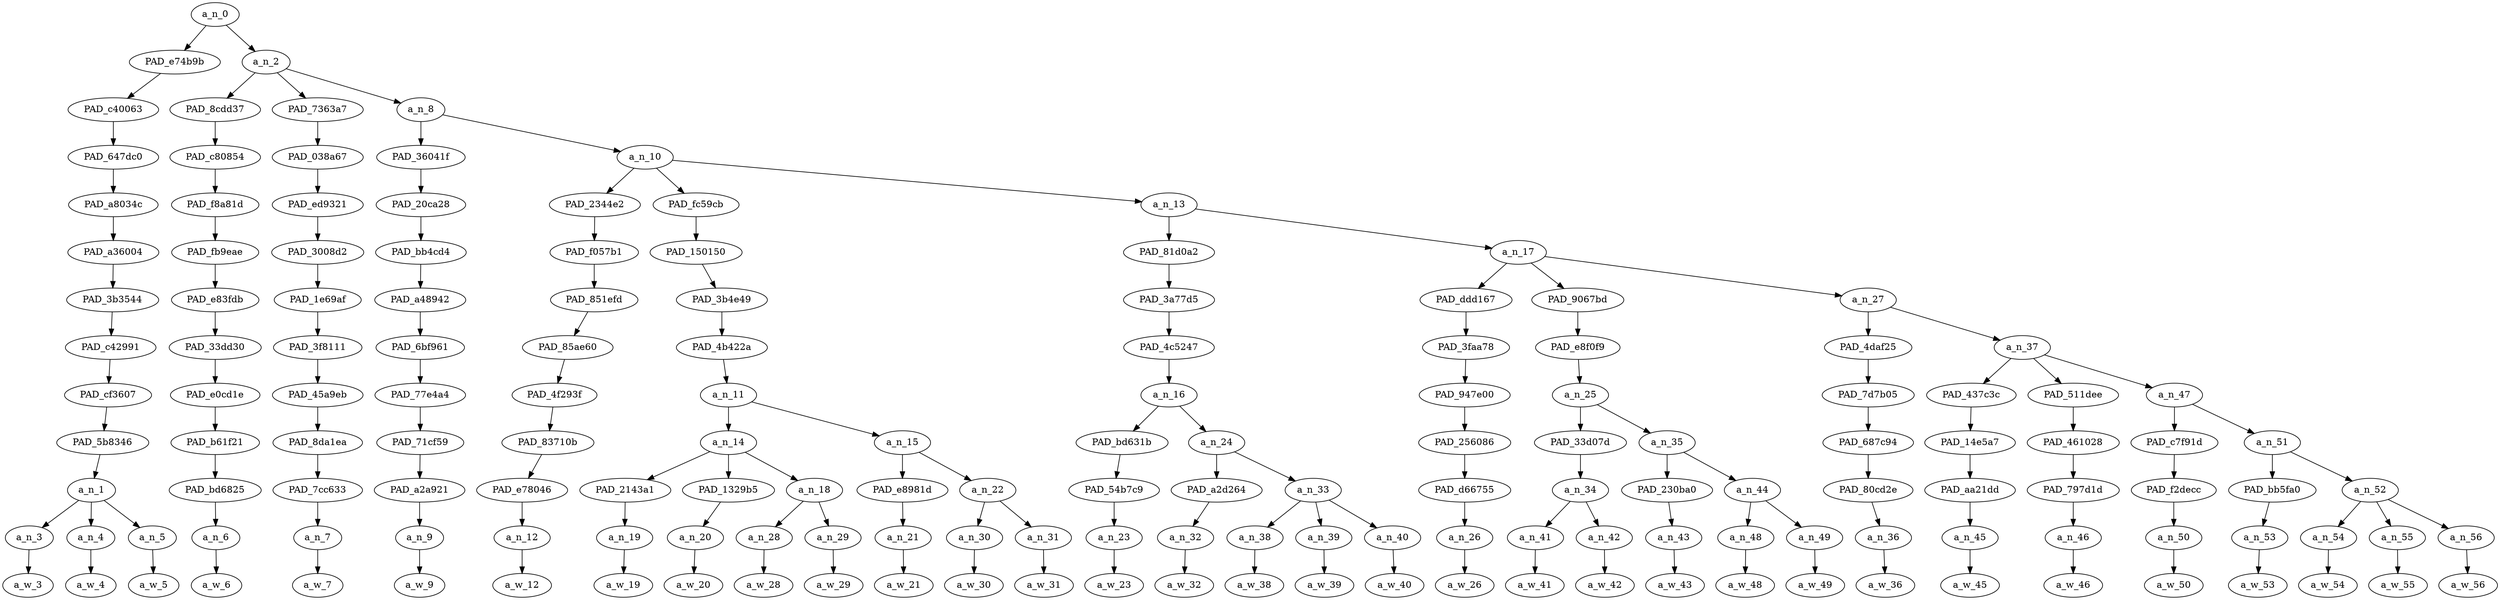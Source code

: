 strict digraph "" {
	a_n_0	[div_dir=-1,
		index=0,
		level=12,
		pos="3.2390046296296298,12!",
		text_span="[0, 1, 2, 3, 4, 5, 6, 7, 8, 9, 10, 11, 12, 13, 14, 15, 16, 17, 18, 19, 20, 21, 22, 23, 24, 25, 26, 27, 28, 29, 30, 31, 32]",
		value=1.00000000];
	PAD_e74b9b	[div_dir=1,
		index=0,
		level=11,
		pos="1.0,11!",
		text_span="[0, 1, 2]",
		value=0.19432736];
	a_n_0 -> PAD_e74b9b;
	a_n_2	[div_dir=-1,
		index=1,
		level=11,
		pos="5.4780092592592595,11!",
		text_span="[3, 4, 5, 6, 7, 8, 9, 10, 11, 12, 13, 14, 15, 16, 17, 18, 19, 20, 21, 22, 23, 24, 25, 26, 27, 28, 29, 30, 31, 32]",
		value=0.80566181];
	a_n_0 -> a_n_2;
	PAD_c40063	[div_dir=1,
		index=0,
		level=10,
		pos="1.0,10!",
		text_span="[0, 1, 2]",
		value=0.19432736];
	PAD_e74b9b -> PAD_c40063;
	PAD_647dc0	[div_dir=1,
		index=0,
		level=9,
		pos="1.0,9!",
		text_span="[0, 1, 2]",
		value=0.19432736];
	PAD_c40063 -> PAD_647dc0;
	PAD_a8034c	[div_dir=1,
		index=0,
		level=8,
		pos="1.0,8!",
		text_span="[0, 1, 2]",
		value=0.19432736];
	PAD_647dc0 -> PAD_a8034c;
	PAD_a36004	[div_dir=1,
		index=0,
		level=7,
		pos="1.0,7!",
		text_span="[0, 1, 2]",
		value=0.19432736];
	PAD_a8034c -> PAD_a36004;
	PAD_3b3544	[div_dir=1,
		index=0,
		level=6,
		pos="1.0,6!",
		text_span="[0, 1, 2]",
		value=0.19432736];
	PAD_a36004 -> PAD_3b3544;
	PAD_c42991	[div_dir=1,
		index=0,
		level=5,
		pos="1.0,5!",
		text_span="[0, 1, 2]",
		value=0.19432736];
	PAD_3b3544 -> PAD_c42991;
	PAD_cf3607	[div_dir=1,
		index=0,
		level=4,
		pos="1.0,4!",
		text_span="[0, 1, 2]",
		value=0.19432736];
	PAD_c42991 -> PAD_cf3607;
	PAD_5b8346	[div_dir=1,
		index=0,
		level=3,
		pos="1.0,3!",
		text_span="[0, 1, 2]",
		value=0.19432736];
	PAD_cf3607 -> PAD_5b8346;
	a_n_1	[div_dir=1,
		index=0,
		level=2,
		pos="1.0,2!",
		text_span="[0, 1, 2]",
		value=0.19432736];
	PAD_5b8346 -> a_n_1;
	a_n_3	[div_dir=1,
		index=0,
		level=1,
		pos="0.0,1!",
		text_span="[0]",
		value=0.05077953];
	a_n_1 -> a_n_3;
	a_n_4	[div_dir=1,
		index=1,
		level=1,
		pos="1.0,1!",
		text_span="[1]",
		value=0.07066493];
	a_n_1 -> a_n_4;
	a_n_5	[div_dir=-1,
		index=2,
		level=1,
		pos="2.0,1!",
		text_span="[2]",
		value=0.07274174];
	a_n_1 -> a_n_5;
	a_w_3	[div_dir=0,
		index=0,
		level=0,
		pos="0,0!",
		text_span="[0]",
		value="<user>"];
	a_n_3 -> a_w_3;
	a_w_4	[div_dir=0,
		index=1,
		level=0,
		pos="1,0!",
		text_span="[1]",
		value="<user>1"];
	a_n_4 -> a_w_4;
	a_w_5	[div_dir=0,
		index=2,
		level=0,
		pos="2,0!",
		text_span="[2]",
		value=asians];
	a_n_5 -> a_w_5;
	PAD_8cdd37	[div_dir=-1,
		index=1,
		level=10,
		pos="3.0,10!",
		text_span="[3]",
		value=0.01693461];
	a_n_2 -> PAD_8cdd37;
	PAD_7363a7	[div_dir=1,
		index=2,
		level=10,
		pos="4.0,10!",
		text_span="[4]",
		value=0.01581052];
	a_n_2 -> PAD_7363a7;
	a_n_8	[div_dir=-1,
		index=3,
		level=10,
		pos="9.434027777777779,10!",
		text_span="[5, 6, 7, 8, 9, 10, 11, 12, 13, 14, 15, 16, 17, 18, 19, 20, 21, 22, 23, 24, 25, 26, 27, 28, 29, 30, 31, 32]",
		value=0.77286970];
	a_n_2 -> a_n_8;
	PAD_c80854	[div_dir=-1,
		index=1,
		level=9,
		pos="3.0,9!",
		text_span="[3]",
		value=0.01693461];
	PAD_8cdd37 -> PAD_c80854;
	PAD_f8a81d	[div_dir=-1,
		index=1,
		level=8,
		pos="3.0,8!",
		text_span="[3]",
		value=0.01693461];
	PAD_c80854 -> PAD_f8a81d;
	PAD_fb9eae	[div_dir=-1,
		index=1,
		level=7,
		pos="3.0,7!",
		text_span="[3]",
		value=0.01693461];
	PAD_f8a81d -> PAD_fb9eae;
	PAD_e83fdb	[div_dir=-1,
		index=1,
		level=6,
		pos="3.0,6!",
		text_span="[3]",
		value=0.01693461];
	PAD_fb9eae -> PAD_e83fdb;
	PAD_33dd30	[div_dir=-1,
		index=1,
		level=5,
		pos="3.0,5!",
		text_span="[3]",
		value=0.01693461];
	PAD_e83fdb -> PAD_33dd30;
	PAD_e0cd1e	[div_dir=-1,
		index=1,
		level=4,
		pos="3.0,4!",
		text_span="[3]",
		value=0.01693461];
	PAD_33dd30 -> PAD_e0cd1e;
	PAD_b61f21	[div_dir=-1,
		index=1,
		level=3,
		pos="3.0,3!",
		text_span="[3]",
		value=0.01693461];
	PAD_e0cd1e -> PAD_b61f21;
	PAD_bd6825	[div_dir=-1,
		index=1,
		level=2,
		pos="3.0,2!",
		text_span="[3]",
		value=0.01693461];
	PAD_b61f21 -> PAD_bd6825;
	a_n_6	[div_dir=-1,
		index=3,
		level=1,
		pos="3.0,1!",
		text_span="[3]",
		value=0.01693461];
	PAD_bd6825 -> a_n_6;
	a_w_6	[div_dir=0,
		index=3,
		level=0,
		pos="3,0!",
		text_span="[3]",
		value=have];
	a_n_6 -> a_w_6;
	PAD_038a67	[div_dir=1,
		index=2,
		level=9,
		pos="4.0,9!",
		text_span="[4]",
		value=0.01581052];
	PAD_7363a7 -> PAD_038a67;
	PAD_ed9321	[div_dir=1,
		index=2,
		level=8,
		pos="4.0,8!",
		text_span="[4]",
		value=0.01581052];
	PAD_038a67 -> PAD_ed9321;
	PAD_3008d2	[div_dir=1,
		index=2,
		level=7,
		pos="4.0,7!",
		text_span="[4]",
		value=0.01581052];
	PAD_ed9321 -> PAD_3008d2;
	PAD_1e69af	[div_dir=1,
		index=2,
		level=6,
		pos="4.0,6!",
		text_span="[4]",
		value=0.01581052];
	PAD_3008d2 -> PAD_1e69af;
	PAD_3f8111	[div_dir=1,
		index=2,
		level=5,
		pos="4.0,5!",
		text_span="[4]",
		value=0.01581052];
	PAD_1e69af -> PAD_3f8111;
	PAD_45a9eb	[div_dir=1,
		index=2,
		level=4,
		pos="4.0,4!",
		text_span="[4]",
		value=0.01581052];
	PAD_3f8111 -> PAD_45a9eb;
	PAD_8da1ea	[div_dir=1,
		index=2,
		level=3,
		pos="4.0,3!",
		text_span="[4]",
		value=0.01581052];
	PAD_45a9eb -> PAD_8da1ea;
	PAD_7cc633	[div_dir=1,
		index=2,
		level=2,
		pos="4.0,2!",
		text_span="[4]",
		value=0.01581052];
	PAD_8da1ea -> PAD_7cc633;
	a_n_7	[div_dir=1,
		index=4,
		level=1,
		pos="4.0,1!",
		text_span="[4]",
		value=0.01581052];
	PAD_7cc633 -> a_n_7;
	a_w_7	[div_dir=0,
		index=4,
		level=0,
		pos="4,0!",
		text_span="[4]",
		value=always];
	a_n_7 -> a_w_7;
	PAD_36041f	[div_dir=-1,
		index=3,
		level=9,
		pos="5.0,9!",
		text_span="[5]",
		value=0.01496456];
	a_n_8 -> PAD_36041f;
	a_n_10	[div_dir=-1,
		index=4,
		level=9,
		pos="13.868055555555555,9!",
		text_span="[6, 7, 8, 9, 10, 11, 12, 13, 14, 15, 16, 17, 18, 19, 20, 21, 22, 23, 24, 25, 26, 27, 28, 29, 30, 31, 32]",
		value=0.75785576];
	a_n_8 -> a_n_10;
	PAD_20ca28	[div_dir=-1,
		index=3,
		level=8,
		pos="5.0,8!",
		text_span="[5]",
		value=0.01496456];
	PAD_36041f -> PAD_20ca28;
	PAD_bb4cd4	[div_dir=-1,
		index=3,
		level=7,
		pos="5.0,7!",
		text_span="[5]",
		value=0.01496456];
	PAD_20ca28 -> PAD_bb4cd4;
	PAD_a48942	[div_dir=-1,
		index=3,
		level=6,
		pos="5.0,6!",
		text_span="[5]",
		value=0.01496456];
	PAD_bb4cd4 -> PAD_a48942;
	PAD_6bf961	[div_dir=-1,
		index=3,
		level=5,
		pos="5.0,5!",
		text_span="[5]",
		value=0.01496456];
	PAD_a48942 -> PAD_6bf961;
	PAD_77e4a4	[div_dir=-1,
		index=3,
		level=4,
		pos="5.0,4!",
		text_span="[5]",
		value=0.01496456];
	PAD_6bf961 -> PAD_77e4a4;
	PAD_71cf59	[div_dir=-1,
		index=3,
		level=3,
		pos="5.0,3!",
		text_span="[5]",
		value=0.01496456];
	PAD_77e4a4 -> PAD_71cf59;
	PAD_a2a921	[div_dir=-1,
		index=3,
		level=2,
		pos="5.0,2!",
		text_span="[5]",
		value=0.01496456];
	PAD_71cf59 -> PAD_a2a921;
	a_n_9	[div_dir=-1,
		index=5,
		level=1,
		pos="5.0,1!",
		text_span="[5]",
		value=0.01496456];
	PAD_a2a921 -> a_n_9;
	a_w_9	[div_dir=0,
		index=5,
		level=0,
		pos="5,0!",
		text_span="[5]",
		value=been];
	a_n_9 -> a_w_9;
	PAD_2344e2	[div_dir=1,
		index=5,
		level=8,
		pos="13.0,8!",
		text_span="[13]",
		value=0.01397220];
	a_n_10 -> PAD_2344e2;
	PAD_fc59cb	[div_dir=1,
		index=4,
		level=8,
		pos="9.291666666666666,8!",
		text_span="[6, 7, 8, 9, 10, 11, 12]",
		value=0.26226434];
	a_n_10 -> PAD_fc59cb;
	a_n_13	[div_dir=-1,
		index=6,
		level=8,
		pos="19.3125,8!",
		text_span="[14, 15, 16, 17, 18, 19, 20, 21, 22, 23, 24, 25, 26, 27, 28, 29, 30, 31, 32]",
		value=0.48157256];
	a_n_10 -> a_n_13;
	PAD_f057b1	[div_dir=1,
		index=5,
		level=7,
		pos="13.0,7!",
		text_span="[13]",
		value=0.01397220];
	PAD_2344e2 -> PAD_f057b1;
	PAD_851efd	[div_dir=1,
		index=5,
		level=6,
		pos="13.0,6!",
		text_span="[13]",
		value=0.01397220];
	PAD_f057b1 -> PAD_851efd;
	PAD_85ae60	[div_dir=1,
		index=5,
		level=5,
		pos="13.0,5!",
		text_span="[13]",
		value=0.01397220];
	PAD_851efd -> PAD_85ae60;
	PAD_4f293f	[div_dir=1,
		index=5,
		level=4,
		pos="13.0,4!",
		text_span="[13]",
		value=0.01397220];
	PAD_85ae60 -> PAD_4f293f;
	PAD_83710b	[div_dir=1,
		index=6,
		level=3,
		pos="13.0,3!",
		text_span="[13]",
		value=0.01397220];
	PAD_4f293f -> PAD_83710b;
	PAD_e78046	[div_dir=1,
		index=9,
		level=2,
		pos="13.0,2!",
		text_span="[13]",
		value=0.01397220];
	PAD_83710b -> PAD_e78046;
	a_n_12	[div_dir=1,
		index=13,
		level=1,
		pos="13.0,1!",
		text_span="[13]",
		value=0.01397220];
	PAD_e78046 -> a_n_12;
	a_w_12	[div_dir=0,
		index=13,
		level=0,
		pos="13,0!",
		text_span="[13]",
		value=and];
	a_n_12 -> a_w_12;
	PAD_150150	[div_dir=1,
		index=4,
		level=7,
		pos="9.291666666666666,7!",
		text_span="[6, 7, 8, 9, 10, 11, 12]",
		value=0.26226434];
	PAD_fc59cb -> PAD_150150;
	PAD_3b4e49	[div_dir=1,
		index=4,
		level=6,
		pos="9.291666666666666,6!",
		text_span="[6, 7, 8, 9, 10, 11, 12]",
		value=0.26226434];
	PAD_150150 -> PAD_3b4e49;
	PAD_4b422a	[div_dir=1,
		index=4,
		level=5,
		pos="9.291666666666666,5!",
		text_span="[6, 7, 8, 9, 10, 11, 12]",
		value=0.26226434];
	PAD_3b4e49 -> PAD_4b422a;
	a_n_11	[div_dir=1,
		index=4,
		level=4,
		pos="9.291666666666666,4!",
		text_span="[6, 7, 8, 9, 10, 11, 12]",
		value=0.26226434];
	PAD_4b422a -> a_n_11;
	a_n_14	[div_dir=-1,
		index=4,
		level=3,
		pos="7.833333333333333,3!",
		text_span="[6, 7, 8, 9]",
		value=0.19809076];
	a_n_11 -> a_n_14;
	a_n_15	[div_dir=1,
		index=5,
		level=3,
		pos="10.75,3!",
		text_span="[10, 11, 12]",
		value=0.06417281];
	a_n_11 -> a_n_15;
	PAD_2143a1	[div_dir=-1,
		index=5,
		level=2,
		pos="8.0,2!",
		text_span="[8]",
		value=0.02980181];
	a_n_14 -> PAD_2143a1;
	PAD_1329b5	[div_dir=-1,
		index=6,
		level=2,
		pos="9.0,2!",
		text_span="[9]",
		value=0.04464131];
	a_n_14 -> PAD_1329b5;
	a_n_18	[div_dir=-1,
		index=4,
		level=2,
		pos="6.5,2!",
		text_span="[6, 7]",
		value=0.12363636];
	a_n_14 -> a_n_18;
	a_n_19	[div_dir=-1,
		index=8,
		level=1,
		pos="8.0,1!",
		text_span="[8]",
		value=0.02980181];
	PAD_2143a1 -> a_n_19;
	a_w_19	[div_dir=0,
		index=8,
		level=0,
		pos="8,0!",
		text_span="[8]",
		value=east];
	a_n_19 -> a_w_19;
	a_n_20	[div_dir=-1,
		index=9,
		level=1,
		pos="9.0,1!",
		text_span="[9]",
		value=0.04464131];
	PAD_1329b5 -> a_n_20;
	a_w_20	[div_dir=0,
		index=9,
		level=0,
		pos="9,0!",
		text_span="[9]",
		value=asians2];
	a_n_20 -> a_w_20;
	a_n_28	[div_dir=-1,
		index=6,
		level=1,
		pos="6.0,1!",
		text_span="[6]",
		value=0.07202892];
	a_n_18 -> a_n_28;
	a_n_29	[div_dir=1,
		index=7,
		level=1,
		pos="7.0,1!",
		text_span="[7]",
		value=0.05159463];
	a_n_18 -> a_n_29;
	a_w_28	[div_dir=0,
		index=6,
		level=0,
		pos="6,0!",
		text_span="[6]",
		value=poc];
	a_n_28 -> a_w_28;
	a_w_29	[div_dir=0,
		index=7,
		level=0,
		pos="7,0!",
		text_span="[7]",
		value=asians1];
	a_n_29 -> a_w_29;
	PAD_e8981d	[div_dir=1,
		index=7,
		level=2,
		pos="10.0,2!",
		text_span="[10]",
		value=0.01473653];
	a_n_15 -> PAD_e8981d;
	a_n_22	[div_dir=-1,
		index=8,
		level=2,
		pos="11.5,2!",
		text_span="[11, 12]",
		value=0.04941715];
	a_n_15 -> a_n_22;
	a_n_21	[div_dir=1,
		index=10,
		level=1,
		pos="10.0,1!",
		text_span="[10]",
		value=0.01473653];
	PAD_e8981d -> a_n_21;
	a_w_21	[div_dir=0,
		index=10,
		level=0,
		pos="10,0!",
		text_span="[10]",
		value=were];
	a_n_21 -> a_w_21;
	a_n_30	[div_dir=1,
		index=11,
		level=1,
		pos="11.0,1!",
		text_span="[11]",
		value=0.01612454];
	a_n_22 -> a_n_30;
	a_n_31	[div_dir=-1,
		index=12,
		level=1,
		pos="12.0,1!",
		text_span="[12]",
		value=0.03328248];
	a_n_22 -> a_n_31;
	a_w_30	[div_dir=0,
		index=11,
		level=0,
		pos="11,0!",
		text_span="[11]",
		value=considered];
	a_n_30 -> a_w_30;
	a_w_31	[div_dir=0,
		index=12,
		level=0,
		pos="12,0!",
		text_span="[12]",
		value=yellow];
	a_n_31 -> a_w_31;
	PAD_81d0a2	[div_dir=1,
		index=6,
		level=7,
		pos="15.0,7!",
		text_span="[14, 15, 16, 17, 18]",
		value=0.18441206];
	a_n_13 -> PAD_81d0a2;
	a_n_17	[div_dir=-1,
		index=7,
		level=7,
		pos="23.625,7!",
		text_span="[19, 20, 21, 22, 23, 24, 25, 26, 27, 28, 29, 30, 31, 32]",
		value=0.29709009];
	a_n_13 -> a_n_17;
	PAD_3a77d5	[div_dir=1,
		index=6,
		level=6,
		pos="15.0,6!",
		text_span="[14, 15, 16, 17, 18]",
		value=0.18441206];
	PAD_81d0a2 -> PAD_3a77d5;
	PAD_4c5247	[div_dir=1,
		index=6,
		level=5,
		pos="15.0,5!",
		text_span="[14, 15, 16, 17, 18]",
		value=0.18441206];
	PAD_3a77d5 -> PAD_4c5247;
	a_n_16	[div_dir=1,
		index=6,
		level=4,
		pos="15.0,4!",
		text_span="[14, 15, 16, 17, 18]",
		value=0.18441206];
	PAD_4c5247 -> a_n_16;
	PAD_bd631b	[div_dir=-1,
		index=7,
		level=3,
		pos="14.0,3!",
		text_span="[14]",
		value=0.01425569];
	a_n_16 -> PAD_bd631b;
	a_n_24	[div_dir=1,
		index=8,
		level=3,
		pos="16.0,3!",
		text_span="[15, 16, 17, 18]",
		value=0.17015517];
	a_n_16 -> a_n_24;
	PAD_54b7c9	[div_dir=-1,
		index=10,
		level=2,
		pos="14.0,2!",
		text_span="[14]",
		value=0.01425569];
	PAD_bd631b -> PAD_54b7c9;
	a_n_23	[div_dir=-1,
		index=14,
		level=1,
		pos="14.0,1!",
		text_span="[14]",
		value=0.01425569];
	PAD_54b7c9 -> a_n_23;
	a_w_23	[div_dir=0,
		index=14,
		level=0,
		pos="14,0!",
		text_span="[14]",
		value=part];
	a_n_23 -> a_w_23;
	PAD_a2d264	[div_dir=1,
		index=11,
		level=2,
		pos="15.0,2!",
		text_span="[15]",
		value=0.01301010];
	a_n_24 -> PAD_a2d264;
	a_n_33	[div_dir=1,
		index=12,
		level=2,
		pos="17.0,2!",
		text_span="[16, 17, 18]",
		value=0.15712690];
	a_n_24 -> a_n_33;
	a_n_32	[div_dir=1,
		index=15,
		level=1,
		pos="15.0,1!",
		text_span="[15]",
		value=0.01301010];
	PAD_a2d264 -> a_n_32;
	a_w_32	[div_dir=0,
		index=15,
		level=0,
		pos="15,0!",
		text_span="[15]",
		value=of];
	a_n_32 -> a_w_32;
	a_n_38	[div_dir=1,
		index=16,
		level=1,
		pos="16.0,1!",
		text_span="[16]",
		value=0.01980434];
	a_n_33 -> a_n_38;
	a_n_39	[div_dir=1,
		index=17,
		level=1,
		pos="17.0,1!",
		text_span="[17]",
		value=0.10323043];
	a_n_33 -> a_n_39;
	a_n_40	[div_dir=-1,
		index=18,
		level=1,
		pos="18.0,1!",
		text_span="[18]",
		value=0.03407458];
	a_n_33 -> a_n_40;
	a_w_38	[div_dir=0,
		index=16,
		level=0,
		pos="16,0!",
		text_span="[16]",
		value=the];
	a_n_38 -> a_w_38;
	a_w_39	[div_dir=0,
		index=17,
		level=0,
		pos="17,0!",
		text_span="[17]",
		value=mongoloid];
	a_n_39 -> a_w_39;
	a_w_40	[div_dir=0,
		index=18,
		level=0,
		pos="18,0!",
		text_span="[18]",
		value=race];
	a_n_40 -> a_w_40;
	PAD_ddd167	[div_dir=1,
		index=8,
		level=6,
		pos="24.0,6!",
		text_span="[24]",
		value=0.01379897];
	a_n_17 -> PAD_ddd167;
	PAD_9067bd	[div_dir=-1,
		index=7,
		level=6,
		pos="20.625,6!",
		text_span="[19, 20, 21, 22, 23]",
		value=0.13538969];
	a_n_17 -> PAD_9067bd;
	a_n_27	[div_dir=-1,
		index=9,
		level=6,
		pos="26.25,6!",
		text_span="[25, 26, 27, 28, 29, 30, 31, 32]",
		value=0.14781613];
	a_n_17 -> a_n_27;
	PAD_3faa78	[div_dir=1,
		index=8,
		level=5,
		pos="24.0,5!",
		text_span="[24]",
		value=0.01379897];
	PAD_ddd167 -> PAD_3faa78;
	PAD_947e00	[div_dir=1,
		index=8,
		level=4,
		pos="24.0,4!",
		text_span="[24]",
		value=0.01379897];
	PAD_3faa78 -> PAD_947e00;
	PAD_256086	[div_dir=1,
		index=11,
		level=3,
		pos="24.0,3!",
		text_span="[24]",
		value=0.01379897];
	PAD_947e00 -> PAD_256086;
	PAD_d66755	[div_dir=1,
		index=16,
		level=2,
		pos="24.0,2!",
		text_span="[24]",
		value=0.01379897];
	PAD_256086 -> PAD_d66755;
	a_n_26	[div_dir=1,
		index=24,
		level=1,
		pos="24.0,1!",
		text_span="[24]",
		value=0.01379897];
	PAD_d66755 -> a_n_26;
	a_w_26	[div_dir=0,
		index=24,
		level=0,
		pos="24,0!",
		text_span="[24]",
		value=also];
	a_n_26 -> a_w_26;
	PAD_e8f0f9	[div_dir=-1,
		index=7,
		level=5,
		pos="20.625,5!",
		text_span="[19, 20, 21, 22, 23]",
		value=0.13538969];
	PAD_9067bd -> PAD_e8f0f9;
	a_n_25	[div_dir=-1,
		index=7,
		level=4,
		pos="20.625,4!",
		text_span="[19, 20, 21, 22, 23]",
		value=0.13538969];
	PAD_e8f0f9 -> a_n_25;
	PAD_33d07d	[div_dir=-1,
		index=9,
		level=3,
		pos="19.5,3!",
		text_span="[19, 20]",
		value=0.05746999];
	a_n_25 -> PAD_33d07d;
	a_n_35	[div_dir=1,
		index=10,
		level=3,
		pos="21.75,3!",
		text_span="[21, 22, 23]",
		value=0.07783042];
	a_n_25 -> a_n_35;
	a_n_34	[div_dir=-1,
		index=13,
		level=2,
		pos="19.5,2!",
		text_span="[19, 20]",
		value=0.05746999];
	PAD_33d07d -> a_n_34;
	a_n_41	[div_dir=-1,
		index=19,
		level=1,
		pos="19.0,1!",
		text_span="[19]",
		value=0.02985756];
	a_n_34 -> a_n_41;
	a_n_42	[div_dir=-1,
		index=20,
		level=1,
		pos="20.0,1!",
		text_span="[20]",
		value=0.02743188];
	a_n_34 -> a_n_42;
	a_w_41	[div_dir=0,
		index=19,
		level=0,
		pos="19,0!",
		text_span="[19]",
		value=our];
	a_n_41 -> a_w_41;
	a_w_42	[div_dir=0,
		index=20,
		level=0,
		pos="20,0!",
		text_span="[20]",
		value=treatment];
	a_n_42 -> a_w_42;
	PAD_230ba0	[div_dir=1,
		index=14,
		level=2,
		pos="21.0,2!",
		text_span="[21]",
		value=0.01898013];
	a_n_35 -> PAD_230ba0;
	a_n_44	[div_dir=1,
		index=15,
		level=2,
		pos="22.5,2!",
		text_span="[22, 23]",
		value=0.05881816];
	a_n_35 -> a_n_44;
	a_n_43	[div_dir=1,
		index=21,
		level=1,
		pos="21.0,1!",
		text_span="[21]",
		value=0.01898013];
	PAD_230ba0 -> a_n_43;
	a_w_43	[div_dir=0,
		index=21,
		level=0,
		pos="21,0!",
		text_span="[21]",
		value=throughout];
	a_n_43 -> a_w_43;
	a_n_48	[div_dir=-1,
		index=22,
		level=1,
		pos="22.0,1!",
		text_span="[22]",
		value=0.03412620];
	a_n_44 -> a_n_48;
	a_n_49	[div_dir=1,
		index=23,
		level=1,
		pos="23.0,1!",
		text_span="[23]",
		value=0.02469181];
	a_n_44 -> a_n_49;
	a_w_48	[div_dir=0,
		index=22,
		level=0,
		pos="22,0!",
		text_span="[22]",
		value=american];
	a_n_48 -> a_w_48;
	a_w_49	[div_dir=0,
		index=23,
		level=0,
		pos="23,0!",
		text_span="[23]",
		value=history];
	a_n_49 -> a_w_49;
	PAD_4daf25	[div_dir=-1,
		index=9,
		level=5,
		pos="25.0,5!",
		text_span="[25]",
		value=0.01677276];
	a_n_27 -> PAD_4daf25;
	a_n_37	[div_dir=-1,
		index=10,
		level=5,
		pos="27.5,5!",
		text_span="[26, 27, 28, 29, 30, 31, 32]",
		value=0.13099827];
	a_n_27 -> a_n_37;
	PAD_7d7b05	[div_dir=-1,
		index=9,
		level=4,
		pos="25.0,4!",
		text_span="[25]",
		value=0.01677276];
	PAD_4daf25 -> PAD_7d7b05;
	PAD_687c94	[div_dir=-1,
		index=12,
		level=3,
		pos="25.0,3!",
		text_span="[25]",
		value=0.01677276];
	PAD_7d7b05 -> PAD_687c94;
	PAD_80cd2e	[div_dir=-1,
		index=17,
		level=2,
		pos="25.0,2!",
		text_span="[25]",
		value=0.01677276];
	PAD_687c94 -> PAD_80cd2e;
	a_n_36	[div_dir=-1,
		index=25,
		level=1,
		pos="25.0,1!",
		text_span="[25]",
		value=0.01677276];
	PAD_80cd2e -> a_n_36;
	a_w_36	[div_dir=0,
		index=25,
		level=0,
		pos="25,0!",
		text_span="[25]",
		value=has];
	a_n_36 -> a_w_36;
	PAD_437c3c	[div_dir=-1,
		index=10,
		level=4,
		pos="26.0,4!",
		text_span="[26]",
		value=0.01952552];
	a_n_37 -> PAD_437c3c;
	PAD_511dee	[div_dir=-1,
		index=11,
		level=4,
		pos="27.0,4!",
		text_span="[27]",
		value=0.02295404];
	a_n_37 -> PAD_511dee;
	a_n_47	[div_dir=-1,
		index=12,
		level=4,
		pos="29.5,4!",
		text_span="[28, 29, 30, 31, 32]",
		value=0.08847333];
	a_n_37 -> a_n_47;
	PAD_14e5a7	[div_dir=-1,
		index=13,
		level=3,
		pos="26.0,3!",
		text_span="[26]",
		value=0.01952552];
	PAD_437c3c -> PAD_14e5a7;
	PAD_aa21dd	[div_dir=-1,
		index=18,
		level=2,
		pos="26.0,2!",
		text_span="[26]",
		value=0.01952552];
	PAD_14e5a7 -> PAD_aa21dd;
	a_n_45	[div_dir=-1,
		index=26,
		level=1,
		pos="26.0,1!",
		text_span="[26]",
		value=0.01952552];
	PAD_aa21dd -> a_n_45;
	a_w_45	[div_dir=0,
		index=26,
		level=0,
		pos="26,0!",
		text_span="[26]",
		value=marked];
	a_n_45 -> a_w_45;
	PAD_461028	[div_dir=-1,
		index=14,
		level=3,
		pos="27.0,3!",
		text_span="[27]",
		value=0.02295404];
	PAD_511dee -> PAD_461028;
	PAD_797d1d	[div_dir=-1,
		index=19,
		level=2,
		pos="27.0,2!",
		text_span="[27]",
		value=0.02295404];
	PAD_461028 -> PAD_797d1d;
	a_n_46	[div_dir=-1,
		index=27,
		level=1,
		pos="27.0,1!",
		text_span="[27]",
		value=0.02295404];
	PAD_797d1d -> a_n_46;
	a_w_46	[div_dir=0,
		index=27,
		level=0,
		pos="27,0!",
		text_span="[27]",
		value=us];
	a_n_46 -> a_w_46;
	PAD_c7f91d	[div_dir=-1,
		index=15,
		level=3,
		pos="28.0,3!",
		text_span="[28]",
		value=0.01382890];
	a_n_47 -> PAD_c7f91d;
	a_n_51	[div_dir=1,
		index=16,
		level=3,
		pos="31.0,3!",
		text_span="[29, 30, 31, 32]",
		value=0.07464118];
	a_n_47 -> a_n_51;
	PAD_f2decc	[div_dir=-1,
		index=20,
		level=2,
		pos="28.0,2!",
		text_span="[28]",
		value=0.01382890];
	PAD_c7f91d -> PAD_f2decc;
	a_n_50	[div_dir=-1,
		index=28,
		level=1,
		pos="28.0,1!",
		text_span="[28]",
		value=0.01382890];
	PAD_f2decc -> a_n_50;
	a_w_50	[div_dir=0,
		index=28,
		level=0,
		pos="28,0!",
		text_span="[28]",
		value=as];
	a_n_50 -> a_w_50;
	PAD_bb5fa0	[div_dir=1,
		index=22,
		level=2,
		pos="32.0,2!",
		text_span="[32]",
		value=0.02618933];
	a_n_51 -> PAD_bb5fa0;
	a_n_52	[div_dir=1,
		index=21,
		level=2,
		pos="30.0,2!",
		text_span="[29, 30, 31]",
		value=0.04842801];
	a_n_51 -> a_n_52;
	a_n_53	[div_dir=1,
		index=32,
		level=1,
		pos="32.0,1!",
		text_span="[32]",
		value=0.02618933];
	PAD_bb5fa0 -> a_n_53;
	a_w_53	[div_dir=0,
		index=32,
		level=0,
		pos="32,0!",
		text_span="[32]",
		value=white];
	a_n_53 -> a_w_53;
	a_n_54	[div_dir=-1,
		index=29,
		level=1,
		pos="29.0,1!",
		text_span="[29]",
		value=0.01446917];
	a_n_52 -> a_n_54;
	a_n_55	[div_dir=1,
		index=30,
		level=1,
		pos="30.0,1!",
		text_span="[30]",
		value=0.01340592];
	a_n_52 -> a_n_55;
	a_n_56	[div_dir=1,
		index=31,
		level=1,
		pos="31.0,1!",
		text_span="[31]",
		value=0.02054976];
	a_n_52 -> a_n_56;
	a_w_54	[div_dir=0,
		index=29,
		level=0,
		pos="29,0!",
		text_span="[29]",
		value=other];
	a_n_54 -> a_w_54;
	a_w_55	[div_dir=0,
		index=30,
		level=0,
		pos="30,0!",
		text_span="[30]",
		value=and1];
	a_n_55 -> a_w_55;
	a_w_56	[div_dir=0,
		index=31,
		level=0,
		pos="31,0!",
		text_span="[31]",
		value=non];
	a_n_56 -> a_w_56;
}
